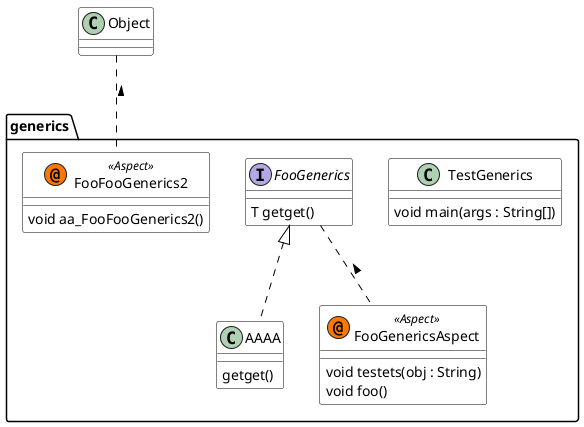@startuml

skinparam class {
	BackgroundColor White
	ArrowColor Black
	BorderColor Black
}
package generics {
	class	TestGenerics {
		void main(args : String[])
	}
	interface	FooGenerics {
		T getget()
	}
	class	AAAA {
		 getget()
	}
	class	FooFooGenerics2 << (@,#FF7700) Aspect >> {
		void aa_FooFooGenerics2()
	}
	class	FooGenericsAspect << (@,#FF7700) Aspect >> {
		void testets(obj : String)
		void foo()
	}
}
FooGenerics <|.. AAAA      
Object .. FooFooGenerics2 : <      
FooGenerics .. FooGenericsAspect : <      
@enduml
